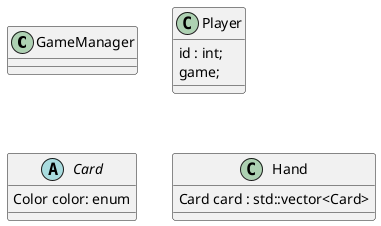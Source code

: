 ﻿@startuml
'https://plantuml.com/sequence-diagram

class GameManager {
 
}

class Player {
 id : int;
 game;
}

abstract class Card {
  Color color: enum
}

class Hand {
 Card card : std::vector<Card>
}

@enduml